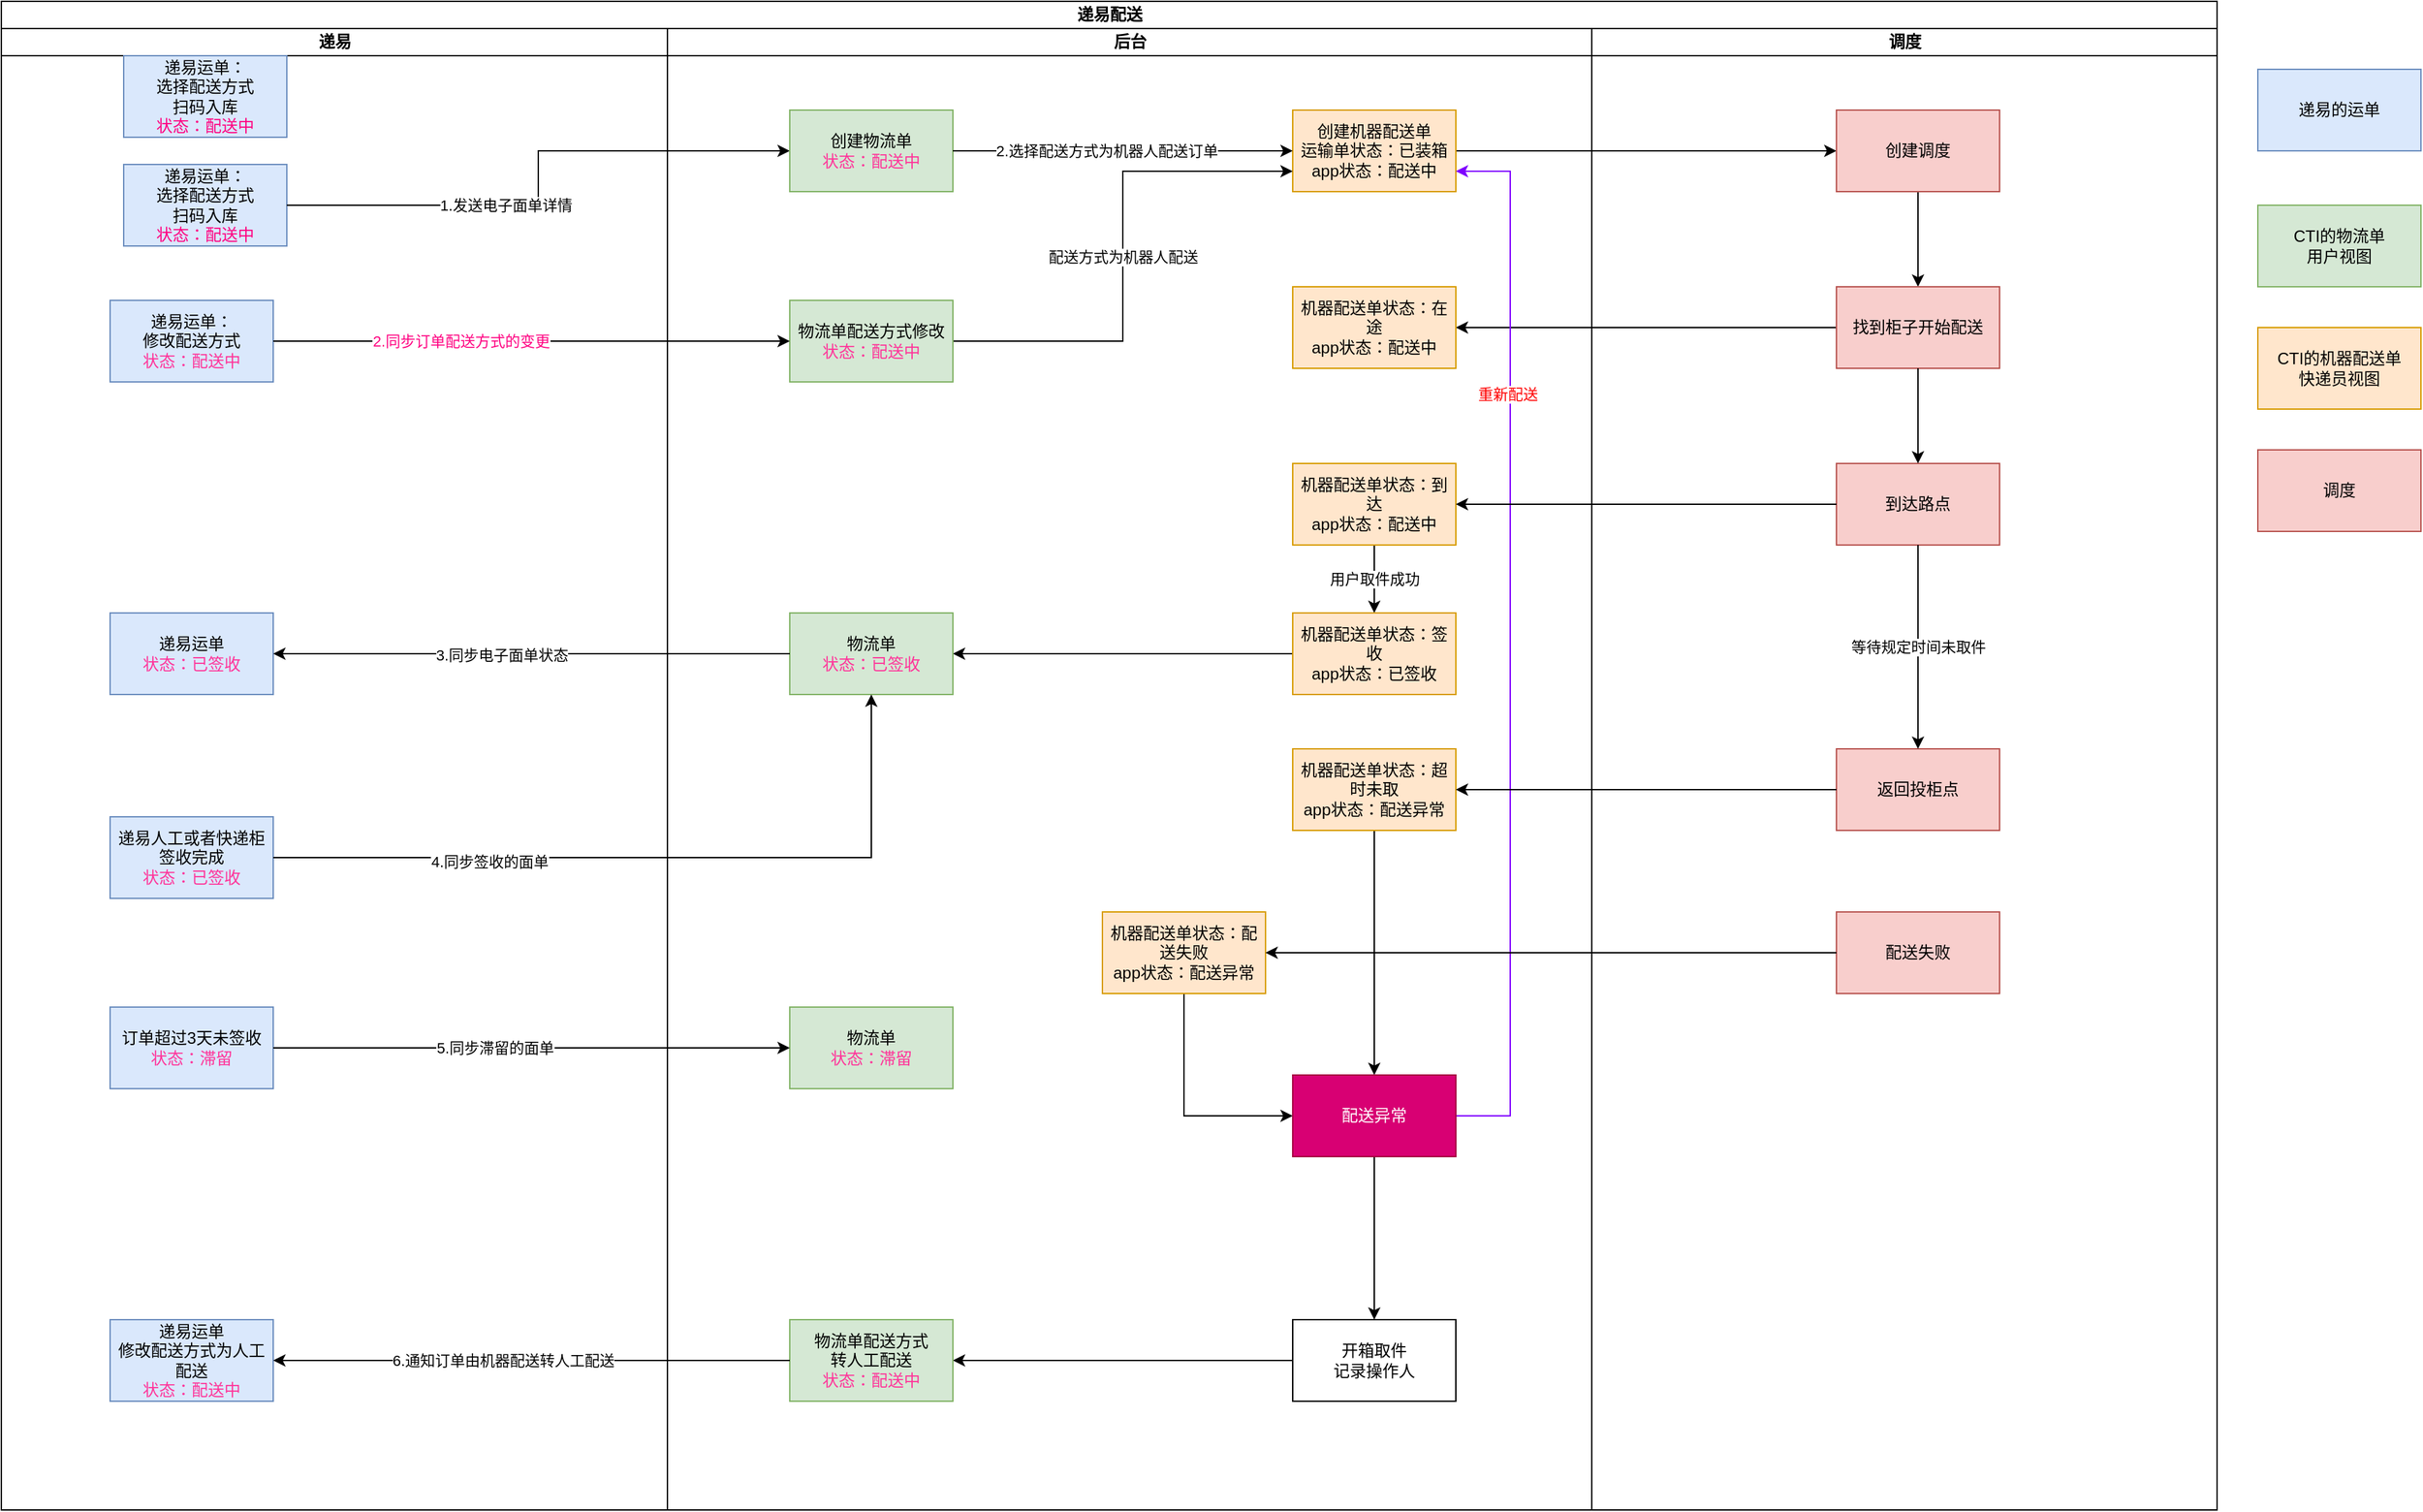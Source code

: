 <mxfile>
    <diagram id="NPtSuq-obG-POm0rA0mk" name="第 1 页">
        <mxGraphModel dx="1138" dy="680" grid="1" gridSize="10" guides="1" tooltips="1" connect="1" arrows="1" fold="1" page="1" pageScale="1" pageWidth="3300" pageHeight="4681" math="0" shadow="0">
            <root>
                <mxCell id="0"/>
                <mxCell id="1" parent="0"/>
                <mxCell id="2" value="递易配送" style="swimlane;html=1;childLayout=stackLayout;resizeParent=1;resizeParentMax=0;startSize=20;" parent="1" vertex="1">
                    <mxGeometry x="860" y="370" width="1630" height="1110" as="geometry"/>
                </mxCell>
                <mxCell id="3" value="递易" style="swimlane;html=1;startSize=20;" parent="2" vertex="1">
                    <mxGeometry y="20" width="490" height="1090" as="geometry"/>
                </mxCell>
                <mxCell id="12" value="递易运单：&lt;br&gt;选择配送方式&lt;br&gt;扫码入库&lt;br&gt;&lt;font color=&quot;#ff0080&quot;&gt;状态：配送中&lt;/font&gt;" style="whiteSpace=wrap;html=1;fillColor=#dae8fc;strokeColor=#6c8ebf;" parent="3" vertex="1">
                    <mxGeometry x="90" y="100" width="120" height="60" as="geometry"/>
                </mxCell>
                <mxCell id="43" value="递易运单&lt;br&gt;&lt;font color=&quot;#ff3399&quot;&gt;状态：已签收&lt;/font&gt;" style="whiteSpace=wrap;html=1;fillColor=#dae8fc;strokeColor=#6c8ebf;" parent="3" vertex="1">
                    <mxGeometry x="80" y="430" width="120" height="60" as="geometry"/>
                </mxCell>
                <mxCell id="66" value="递易运单&lt;br&gt;修改配送方式为人工配送&lt;br&gt;&lt;font color=&quot;#ff3399&quot;&gt;状态：配送中&lt;/font&gt;" style="whiteSpace=wrap;html=1;fillColor=#dae8fc;strokeColor=#6c8ebf;" parent="3" vertex="1">
                    <mxGeometry x="80" y="950" width="120" height="60" as="geometry"/>
                </mxCell>
                <mxCell id="75" value="递易人工或者快递柜签收完成&lt;br&gt;&lt;font color=&quot;#ff3399&quot;&gt;状态：已签收&lt;/font&gt;" style="whiteSpace=wrap;html=1;fillColor=#dae8fc;strokeColor=#6c8ebf;" parent="3" vertex="1">
                    <mxGeometry x="80" y="580" width="120" height="60" as="geometry"/>
                </mxCell>
                <mxCell id="70" value="递易运单：&lt;br&gt;修改配送方式&lt;br&gt;&lt;font color=&quot;#ff3399&quot;&gt;状态：配送中&lt;/font&gt;" style="whiteSpace=wrap;html=1;fillColor=#dae8fc;strokeColor=#6c8ebf;" parent="3" vertex="1">
                    <mxGeometry x="80" y="200" width="120" height="60" as="geometry"/>
                </mxCell>
                <mxCell id="82" value="订单超过3天未签收&lt;br&gt;&lt;font color=&quot;#ff3399&quot;&gt;状态：滞留&lt;/font&gt;" style="whiteSpace=wrap;html=1;fillColor=#dae8fc;strokeColor=#6c8ebf;" parent="3" vertex="1">
                    <mxGeometry x="80" y="720" width="120" height="60" as="geometry"/>
                </mxCell>
                <mxCell id="86" value="递易运单：&lt;br&gt;选择配送方式&lt;br&gt;扫码入库&lt;br&gt;&lt;font color=&quot;#ff0080&quot;&gt;状态：配送中&lt;/font&gt;" style="whiteSpace=wrap;html=1;fillColor=#dae8fc;strokeColor=#6c8ebf;" parent="3" vertex="1">
                    <mxGeometry x="90" y="20" width="120" height="60" as="geometry"/>
                </mxCell>
                <mxCell id="16" style="edgeStyle=orthogonalEdgeStyle;rounded=0;orthogonalLoop=1;jettySize=auto;html=1;" parent="2" source="12" target="13" edge="1">
                    <mxGeometry relative="1" as="geometry"/>
                </mxCell>
                <mxCell id="17" value="1.发送电子面单详情" style="edgeLabel;html=1;align=center;verticalAlign=middle;resizable=0;points=[];" parent="16" vertex="1" connectable="0">
                    <mxGeometry x="-0.216" relative="1" as="geometry">
                        <mxPoint as="offset"/>
                    </mxGeometry>
                </mxCell>
                <mxCell id="25" style="edgeStyle=orthogonalEdgeStyle;rounded=0;orthogonalLoop=1;jettySize=auto;html=1;" parent="2" source="19" target="24" edge="1">
                    <mxGeometry relative="1" as="geometry"/>
                </mxCell>
                <mxCell id="31" style="edgeStyle=orthogonalEdgeStyle;rounded=0;orthogonalLoop=1;jettySize=auto;html=1;entryX=1;entryY=0.5;entryDx=0;entryDy=0;" parent="2" source="26" target="30" edge="1">
                    <mxGeometry relative="1" as="geometry"/>
                </mxCell>
                <mxCell id="4" value="后台" style="swimlane;html=1;startSize=20;" parent="2" vertex="1">
                    <mxGeometry x="490" y="20" width="680" height="1090" as="geometry"/>
                </mxCell>
                <mxCell id="13" value="创建物流单&lt;br&gt;&lt;font color=&quot;#ff3399&quot;&gt;状态：配送中&lt;/font&gt;" style="whiteSpace=wrap;html=1;fillColor=#d5e8d4;strokeColor=#82b366;" parent="4" vertex="1">
                    <mxGeometry x="90" y="60" width="120" height="60" as="geometry"/>
                </mxCell>
                <mxCell id="19" value="创建机器配送单&lt;br&gt;运输单状态：已装箱&lt;br&gt;app状态：配送中" style="whiteSpace=wrap;html=1;fillColor=#ffe6cc;strokeColor=#d79b00;" parent="4" vertex="1">
                    <mxGeometry x="460" y="60" width="120" height="60" as="geometry"/>
                </mxCell>
                <mxCell id="20" style="edgeStyle=orthogonalEdgeStyle;rounded=0;orthogonalLoop=1;jettySize=auto;html=1;entryX=0;entryY=0.5;entryDx=0;entryDy=0;" parent="4" source="13" target="19" edge="1">
                    <mxGeometry relative="1" as="geometry"/>
                </mxCell>
                <mxCell id="21" value="2.选择配送方式为机器人配送订单" style="edgeLabel;html=1;align=center;verticalAlign=middle;resizable=0;points=[];" parent="20" vertex="1" connectable="0">
                    <mxGeometry x="-0.095" relative="1" as="geometry">
                        <mxPoint as="offset"/>
                    </mxGeometry>
                </mxCell>
                <mxCell id="30" value="机器配送单状态：在途&lt;br&gt;app状态：配送中" style="whiteSpace=wrap;html=1;fillColor=#ffe6cc;strokeColor=#d79b00;" parent="4" vertex="1">
                    <mxGeometry x="460" y="190" width="120" height="60" as="geometry"/>
                </mxCell>
                <mxCell id="41" value="用户取件成功" style="edgeStyle=orthogonalEdgeStyle;rounded=0;orthogonalLoop=1;jettySize=auto;html=1;" parent="4" source="32" target="39" edge="1">
                    <mxGeometry relative="1" as="geometry"/>
                </mxCell>
                <mxCell id="32" value="机器配送单状态：到达&lt;br&gt;app状态：配送中" style="whiteSpace=wrap;html=1;fillColor=#ffe6cc;strokeColor=#d79b00;" parent="4" vertex="1">
                    <mxGeometry x="460" y="320" width="120" height="60" as="geometry"/>
                </mxCell>
                <mxCell id="45" style="edgeStyle=orthogonalEdgeStyle;rounded=0;orthogonalLoop=1;jettySize=auto;html=1;" parent="4" source="39" target="42" edge="1">
                    <mxGeometry relative="1" as="geometry"/>
                </mxCell>
                <mxCell id="39" value="机器配送单状态：签收&lt;br&gt;app状态：已签收" style="whiteSpace=wrap;html=1;fillColor=#ffe6cc;strokeColor=#d79b00;" parent="4" vertex="1">
                    <mxGeometry x="460" y="430" width="120" height="60" as="geometry"/>
                </mxCell>
                <mxCell id="42" value="物流单&lt;br&gt;&lt;font color=&quot;#ff3399&quot;&gt;状态：已签收&lt;/font&gt;" style="whiteSpace=wrap;html=1;fillColor=#d5e8d4;strokeColor=#82b366;" parent="4" vertex="1">
                    <mxGeometry x="90" y="430" width="120" height="60" as="geometry"/>
                </mxCell>
                <mxCell id="56" style="edgeStyle=orthogonalEdgeStyle;rounded=0;orthogonalLoop=1;jettySize=auto;html=1;" parent="4" source="47" target="53" edge="1">
                    <mxGeometry relative="1" as="geometry"/>
                </mxCell>
                <mxCell id="47" value="机器配送单状态：超时未取&lt;br&gt;app状态：配送异常" style="whiteSpace=wrap;html=1;fillColor=#ffe6cc;strokeColor=#d79b00;" parent="4" vertex="1">
                    <mxGeometry x="460" y="530" width="120" height="60" as="geometry"/>
                </mxCell>
                <mxCell id="58" style="edgeStyle=orthogonalEdgeStyle;rounded=0;orthogonalLoop=1;jettySize=auto;html=1;entryX=0;entryY=0.5;entryDx=0;entryDy=0;" parent="4" source="50" target="53" edge="1">
                    <mxGeometry relative="1" as="geometry">
                        <Array as="points">
                            <mxPoint x="380" y="800"/>
                        </Array>
                    </mxGeometry>
                </mxCell>
                <mxCell id="50" value="机器配送单状态：配送失败&lt;br&gt;app状态：配送异常" style="whiteSpace=wrap;html=1;fillColor=#ffe6cc;strokeColor=#d79b00;" parent="4" vertex="1">
                    <mxGeometry x="320" y="650" width="120" height="60" as="geometry"/>
                </mxCell>
                <mxCell id="60" style="edgeStyle=orthogonalEdgeStyle;rounded=0;orthogonalLoop=1;jettySize=auto;html=1;entryX=1;entryY=0.75;entryDx=0;entryDy=0;strokeColor=#7F00FF;" parent="4" source="53" target="19" edge="1">
                    <mxGeometry relative="1" as="geometry">
                        <Array as="points">
                            <mxPoint x="620" y="800"/>
                            <mxPoint x="620" y="105"/>
                        </Array>
                    </mxGeometry>
                </mxCell>
                <mxCell id="61" value="&lt;font color=&quot;#ff0000&quot;&gt;重新配送&lt;/font&gt;" style="edgeLabel;html=1;align=center;verticalAlign=middle;resizable=0;points=[];" parent="60" vertex="1" connectable="0">
                    <mxGeometry x="0.475" y="2" relative="1" as="geometry">
                        <mxPoint as="offset"/>
                    </mxGeometry>
                </mxCell>
                <mxCell id="63" style="edgeStyle=orthogonalEdgeStyle;rounded=0;orthogonalLoop=1;jettySize=auto;html=1;entryX=0.5;entryY=0;entryDx=0;entryDy=0;" parent="4" source="53" target="62" edge="1">
                    <mxGeometry relative="1" as="geometry"/>
                </mxCell>
                <mxCell id="53" value="配送异常" style="whiteSpace=wrap;html=1;fillColor=#d80073;strokeColor=#A50040;fontColor=#ffffff;" parent="4" vertex="1">
                    <mxGeometry x="460" y="770" width="120" height="60" as="geometry"/>
                </mxCell>
                <mxCell id="65" style="edgeStyle=orthogonalEdgeStyle;rounded=0;orthogonalLoop=1;jettySize=auto;html=1;entryX=1;entryY=0.5;entryDx=0;entryDy=0;" parent="4" source="62" target="64" edge="1">
                    <mxGeometry relative="1" as="geometry"/>
                </mxCell>
                <mxCell id="62" value="开箱取件&lt;br&gt;记录操作人" style="whiteSpace=wrap;html=1;" parent="4" vertex="1">
                    <mxGeometry x="460" y="950" width="120" height="60" as="geometry"/>
                </mxCell>
                <mxCell id="64" value="物流单配送方式&lt;br&gt;转人工配送&lt;br&gt;&lt;font color=&quot;#ff3399&quot;&gt;状态：配送中&lt;/font&gt;" style="whiteSpace=wrap;html=1;fillColor=#d5e8d4;strokeColor=#82b366;" parent="4" vertex="1">
                    <mxGeometry x="90" y="950" width="120" height="60" as="geometry"/>
                </mxCell>
                <mxCell id="73" value="配送方式为机器人配送" style="edgeStyle=orthogonalEdgeStyle;rounded=0;orthogonalLoop=1;jettySize=auto;html=1;entryX=0;entryY=0.75;entryDx=0;entryDy=0;" parent="4" source="71" target="19" edge="1">
                    <mxGeometry relative="1" as="geometry"/>
                </mxCell>
                <mxCell id="71" value="物流单配送方式修改&lt;br&gt;&lt;font color=&quot;#ff3399&quot;&gt;状态：配送中&lt;/font&gt;" style="whiteSpace=wrap;html=1;fillColor=#d5e8d4;strokeColor=#82b366;" parent="4" vertex="1">
                    <mxGeometry x="90" y="200" width="120" height="60" as="geometry"/>
                </mxCell>
                <mxCell id="83" value="物流单&lt;br&gt;&lt;font color=&quot;#ff3399&quot;&gt;状态：滞留&lt;/font&gt;" style="whiteSpace=wrap;html=1;fillColor=#d5e8d4;strokeColor=#82b366;" parent="4" vertex="1">
                    <mxGeometry x="90" y="720" width="120" height="60" as="geometry"/>
                </mxCell>
                <mxCell id="5" value="调度" style="swimlane;html=1;startSize=20;" parent="2" vertex="1">
                    <mxGeometry x="1170" y="20" width="460" height="1090" as="geometry"/>
                </mxCell>
                <mxCell id="27" style="edgeStyle=orthogonalEdgeStyle;rounded=0;orthogonalLoop=1;jettySize=auto;html=1;entryX=0.5;entryY=0;entryDx=0;entryDy=0;" parent="5" source="24" target="26" edge="1">
                    <mxGeometry relative="1" as="geometry"/>
                </mxCell>
                <mxCell id="24" value="创建调度" style="whiteSpace=wrap;html=1;fillColor=#f8cecc;strokeColor=#b85450;" parent="5" vertex="1">
                    <mxGeometry x="180" y="60" width="120" height="60" as="geometry"/>
                </mxCell>
                <mxCell id="26" value="找到柜子开始配送" style="whiteSpace=wrap;html=1;fillColor=#f8cecc;strokeColor=#b85450;" parent="5" vertex="1">
                    <mxGeometry x="180" y="190" width="120" height="60" as="geometry"/>
                </mxCell>
                <mxCell id="36" value="返回投柜点" style="whiteSpace=wrap;html=1;fillColor=#f8cecc;strokeColor=#b85450;" parent="5" vertex="1">
                    <mxGeometry x="180" y="530" width="120" height="60" as="geometry"/>
                </mxCell>
                <mxCell id="49" value="配送失败" style="whiteSpace=wrap;html=1;fillColor=#f8cecc;strokeColor=#b85450;" parent="5" vertex="1">
                    <mxGeometry x="180" y="650" width="120" height="60" as="geometry"/>
                </mxCell>
                <mxCell id="28" value="到达路点" style="whiteSpace=wrap;html=1;fillColor=#f8cecc;strokeColor=#b85450;" parent="5" vertex="1">
                    <mxGeometry x="180" y="320" width="120" height="60" as="geometry"/>
                </mxCell>
                <mxCell id="29" value="" style="edgeStyle=orthogonalEdgeStyle;rounded=0;orthogonalLoop=1;jettySize=auto;html=1;" parent="5" source="26" target="28" edge="1">
                    <mxGeometry relative="1" as="geometry"/>
                </mxCell>
                <mxCell id="37" value="等待规定时间未取件" style="edgeStyle=orthogonalEdgeStyle;rounded=0;orthogonalLoop=1;jettySize=auto;html=1;entryX=0.5;entryY=0;entryDx=0;entryDy=0;" parent="5" source="28" target="36" edge="1">
                    <mxGeometry relative="1" as="geometry"/>
                </mxCell>
                <mxCell id="44" style="edgeStyle=orthogonalEdgeStyle;rounded=0;orthogonalLoop=1;jettySize=auto;html=1;entryX=1;entryY=0.5;entryDx=0;entryDy=0;" parent="2" source="42" target="43" edge="1">
                    <mxGeometry relative="1" as="geometry"/>
                </mxCell>
                <mxCell id="68" value="3.同步电子面单状态" style="edgeLabel;html=1;align=center;verticalAlign=middle;resizable=0;points=[];" parent="44" vertex="1" connectable="0">
                    <mxGeometry x="0.116" y="1" relative="1" as="geometry">
                        <mxPoint as="offset"/>
                    </mxGeometry>
                </mxCell>
                <mxCell id="48" style="edgeStyle=orthogonalEdgeStyle;rounded=0;orthogonalLoop=1;jettySize=auto;html=1;" parent="2" source="36" target="47" edge="1">
                    <mxGeometry relative="1" as="geometry"/>
                </mxCell>
                <mxCell id="51" style="edgeStyle=orthogonalEdgeStyle;rounded=0;orthogonalLoop=1;jettySize=auto;html=1;entryX=1;entryY=0.5;entryDx=0;entryDy=0;" parent="2" source="49" target="50" edge="1">
                    <mxGeometry relative="1" as="geometry"/>
                </mxCell>
                <mxCell id="67" style="edgeStyle=orthogonalEdgeStyle;rounded=0;orthogonalLoop=1;jettySize=auto;html=1;entryX=1;entryY=0.5;entryDx=0;entryDy=0;" parent="2" source="64" target="66" edge="1">
                    <mxGeometry relative="1" as="geometry"/>
                </mxCell>
                <mxCell id="69" value="6.通知订单由机器配送转人工配送" style="edgeLabel;html=1;align=center;verticalAlign=middle;resizable=0;points=[];" parent="67" vertex="1" connectable="0">
                    <mxGeometry x="0.113" relative="1" as="geometry">
                        <mxPoint as="offset"/>
                    </mxGeometry>
                </mxCell>
                <mxCell id="72" style="edgeStyle=orthogonalEdgeStyle;rounded=0;orthogonalLoop=1;jettySize=auto;html=1;entryX=0;entryY=0.5;entryDx=0;entryDy=0;" parent="2" source="70" target="71" edge="1">
                    <mxGeometry relative="1" as="geometry"/>
                </mxCell>
                <mxCell id="74" value="&lt;font color=&quot;#ff0080&quot;&gt;2.同步订单配送方式的变更&lt;/font&gt;" style="edgeLabel;html=1;align=center;verticalAlign=middle;resizable=0;points=[];" parent="72" vertex="1" connectable="0">
                    <mxGeometry x="-0.277" relative="1" as="geometry">
                        <mxPoint as="offset"/>
                    </mxGeometry>
                </mxCell>
                <mxCell id="76" style="edgeStyle=orthogonalEdgeStyle;rounded=0;orthogonalLoop=1;jettySize=auto;html=1;entryX=0.5;entryY=1;entryDx=0;entryDy=0;" parent="2" source="75" target="42" edge="1">
                    <mxGeometry relative="1" as="geometry"/>
                </mxCell>
                <mxCell id="77" value="4.同步签收的面单" style="edgeLabel;html=1;align=center;verticalAlign=middle;resizable=0;points=[];" parent="76" vertex="1" connectable="0">
                    <mxGeometry x="-0.432" y="-3" relative="1" as="geometry">
                        <mxPoint as="offset"/>
                    </mxGeometry>
                </mxCell>
                <mxCell id="84" style="edgeStyle=orthogonalEdgeStyle;rounded=0;orthogonalLoop=1;jettySize=auto;html=1;entryX=0;entryY=0.5;entryDx=0;entryDy=0;" parent="2" source="82" target="83" edge="1">
                    <mxGeometry relative="1" as="geometry"/>
                </mxCell>
                <mxCell id="85" value="5.同步滞留的面单" style="edgeLabel;html=1;align=center;verticalAlign=middle;resizable=0;points=[];" parent="84" vertex="1" connectable="0">
                    <mxGeometry x="-0.142" relative="1" as="geometry">
                        <mxPoint as="offset"/>
                    </mxGeometry>
                </mxCell>
                <mxCell id="33" style="edgeStyle=orthogonalEdgeStyle;rounded=0;orthogonalLoop=1;jettySize=auto;html=1;entryX=1;entryY=0.5;entryDx=0;entryDy=0;" parent="2" source="28" target="32" edge="1">
                    <mxGeometry relative="1" as="geometry"/>
                </mxCell>
                <mxCell id="78" value="递易的运单" style="whiteSpace=wrap;html=1;fillColor=#dae8fc;strokeColor=#6c8ebf;" parent="1" vertex="1">
                    <mxGeometry x="2520" y="420" width="120" height="60" as="geometry"/>
                </mxCell>
                <mxCell id="79" value="CTI的物流单&lt;br&gt;用户视图" style="whiteSpace=wrap;html=1;fillColor=#d5e8d4;strokeColor=#82b366;" parent="1" vertex="1">
                    <mxGeometry x="2520" y="520" width="120" height="60" as="geometry"/>
                </mxCell>
                <mxCell id="80" value="CTI的机器配送单&lt;br&gt;快递员视图" style="whiteSpace=wrap;html=1;fillColor=#ffe6cc;strokeColor=#d79b00;" parent="1" vertex="1">
                    <mxGeometry x="2520" y="610" width="120" height="60" as="geometry"/>
                </mxCell>
                <mxCell id="81" value="调度" style="whiteSpace=wrap;html=1;fillColor=#f8cecc;strokeColor=#b85450;" parent="1" vertex="1">
                    <mxGeometry x="2520" y="700" width="120" height="60" as="geometry"/>
                </mxCell>
            </root>
        </mxGraphModel>
    </diagram>
</mxfile>
